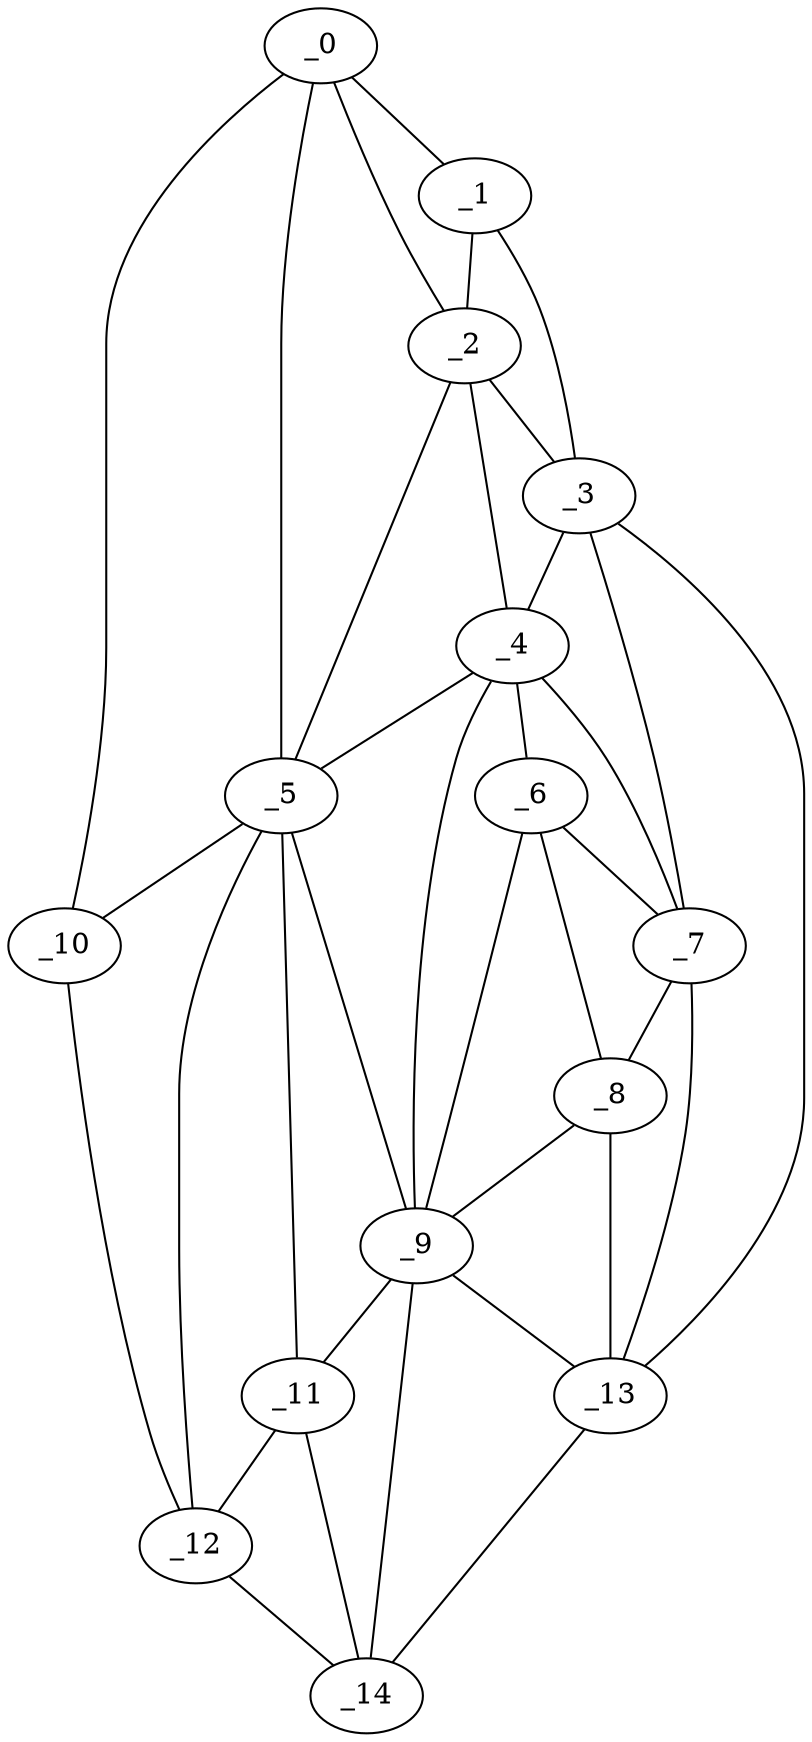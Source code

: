 graph "obj97__40.gxl" {
	_0	 [x=26,
		y=8];
	_1	 [x=48,
		y=5];
	_0 -- _1	 [valence=1];
	_2	 [x=55,
		y=13];
	_0 -- _2	 [valence=2];
	_5	 [x=83,
		y=56];
	_0 -- _5	 [valence=1];
	_10	 [x=94,
		y=111];
	_0 -- _10	 [valence=1];
	_1 -- _2	 [valence=1];
	_3	 [x=70,
		y=5];
	_1 -- _3	 [valence=1];
	_2 -- _3	 [valence=1];
	_4	 [x=81,
		y=36];
	_2 -- _4	 [valence=2];
	_2 -- _5	 [valence=1];
	_3 -- _4	 [valence=2];
	_7	 [x=88,
		y=25];
	_3 -- _7	 [valence=2];
	_13	 [x=104,
		y=39];
	_3 -- _13	 [valence=1];
	_4 -- _5	 [valence=2];
	_6	 [x=86,
		y=35];
	_4 -- _6	 [valence=2];
	_4 -- _7	 [valence=2];
	_9	 [x=93,
		y=45];
	_4 -- _9	 [valence=2];
	_5 -- _9	 [valence=2];
	_5 -- _10	 [valence=2];
	_11	 [x=98,
		y=69];
	_5 -- _11	 [valence=1];
	_12	 [x=101,
		y=90];
	_5 -- _12	 [valence=2];
	_6 -- _7	 [valence=1];
	_8	 [x=93,
		y=33];
	_6 -- _8	 [valence=2];
	_6 -- _9	 [valence=1];
	_7 -- _8	 [valence=2];
	_7 -- _13	 [valence=2];
	_8 -- _9	 [valence=2];
	_8 -- _13	 [valence=2];
	_9 -- _11	 [valence=2];
	_9 -- _13	 [valence=2];
	_14	 [x=106,
		y=49];
	_9 -- _14	 [valence=2];
	_10 -- _12	 [valence=1];
	_11 -- _12	 [valence=2];
	_11 -- _14	 [valence=1];
	_12 -- _14	 [valence=1];
	_13 -- _14	 [valence=1];
}
